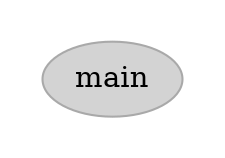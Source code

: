 digraph G {
  compound=true
  subgraph cluster_ {
    peripheries=0
    cluster_0[label="main",shape=oval,color=darkgray,style=filled,fillcolor=lightgray]
  }
}
